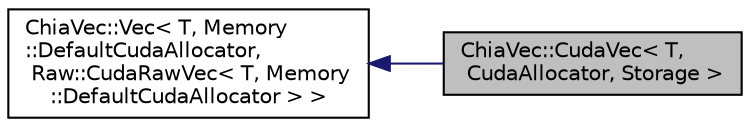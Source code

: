 digraph "ChiaVec::CudaVec&lt; T, CudaAllocator, Storage &gt;"
{
 // LATEX_PDF_SIZE
  edge [fontname="Helvetica",fontsize="10",labelfontname="Helvetica",labelfontsize="10"];
  node [fontname="Helvetica",fontsize="10",shape=record];
  rankdir="LR";
  Node1 [label="ChiaVec::CudaVec\< T,\l CudaAllocator, Storage \>",height=0.2,width=0.4,color="black", fillcolor="grey75", style="filled", fontcolor="black",tooltip="A specialized vector class for CUDA-based computations."];
  Node2 -> Node1 [dir="back",color="midnightblue",fontsize="10",style="solid",fontname="Helvetica"];
  Node2 [label="ChiaVec::Vec\< T, Memory\l::DefaultCudaAllocator,\l Raw::CudaRawVec\< T, Memory\l::DefaultCudaAllocator \> \>",height=0.2,width=0.4,color="black", fillcolor="white", style="filled",URL="$classChiaVec_1_1Vec.html",tooltip=" "];
}
